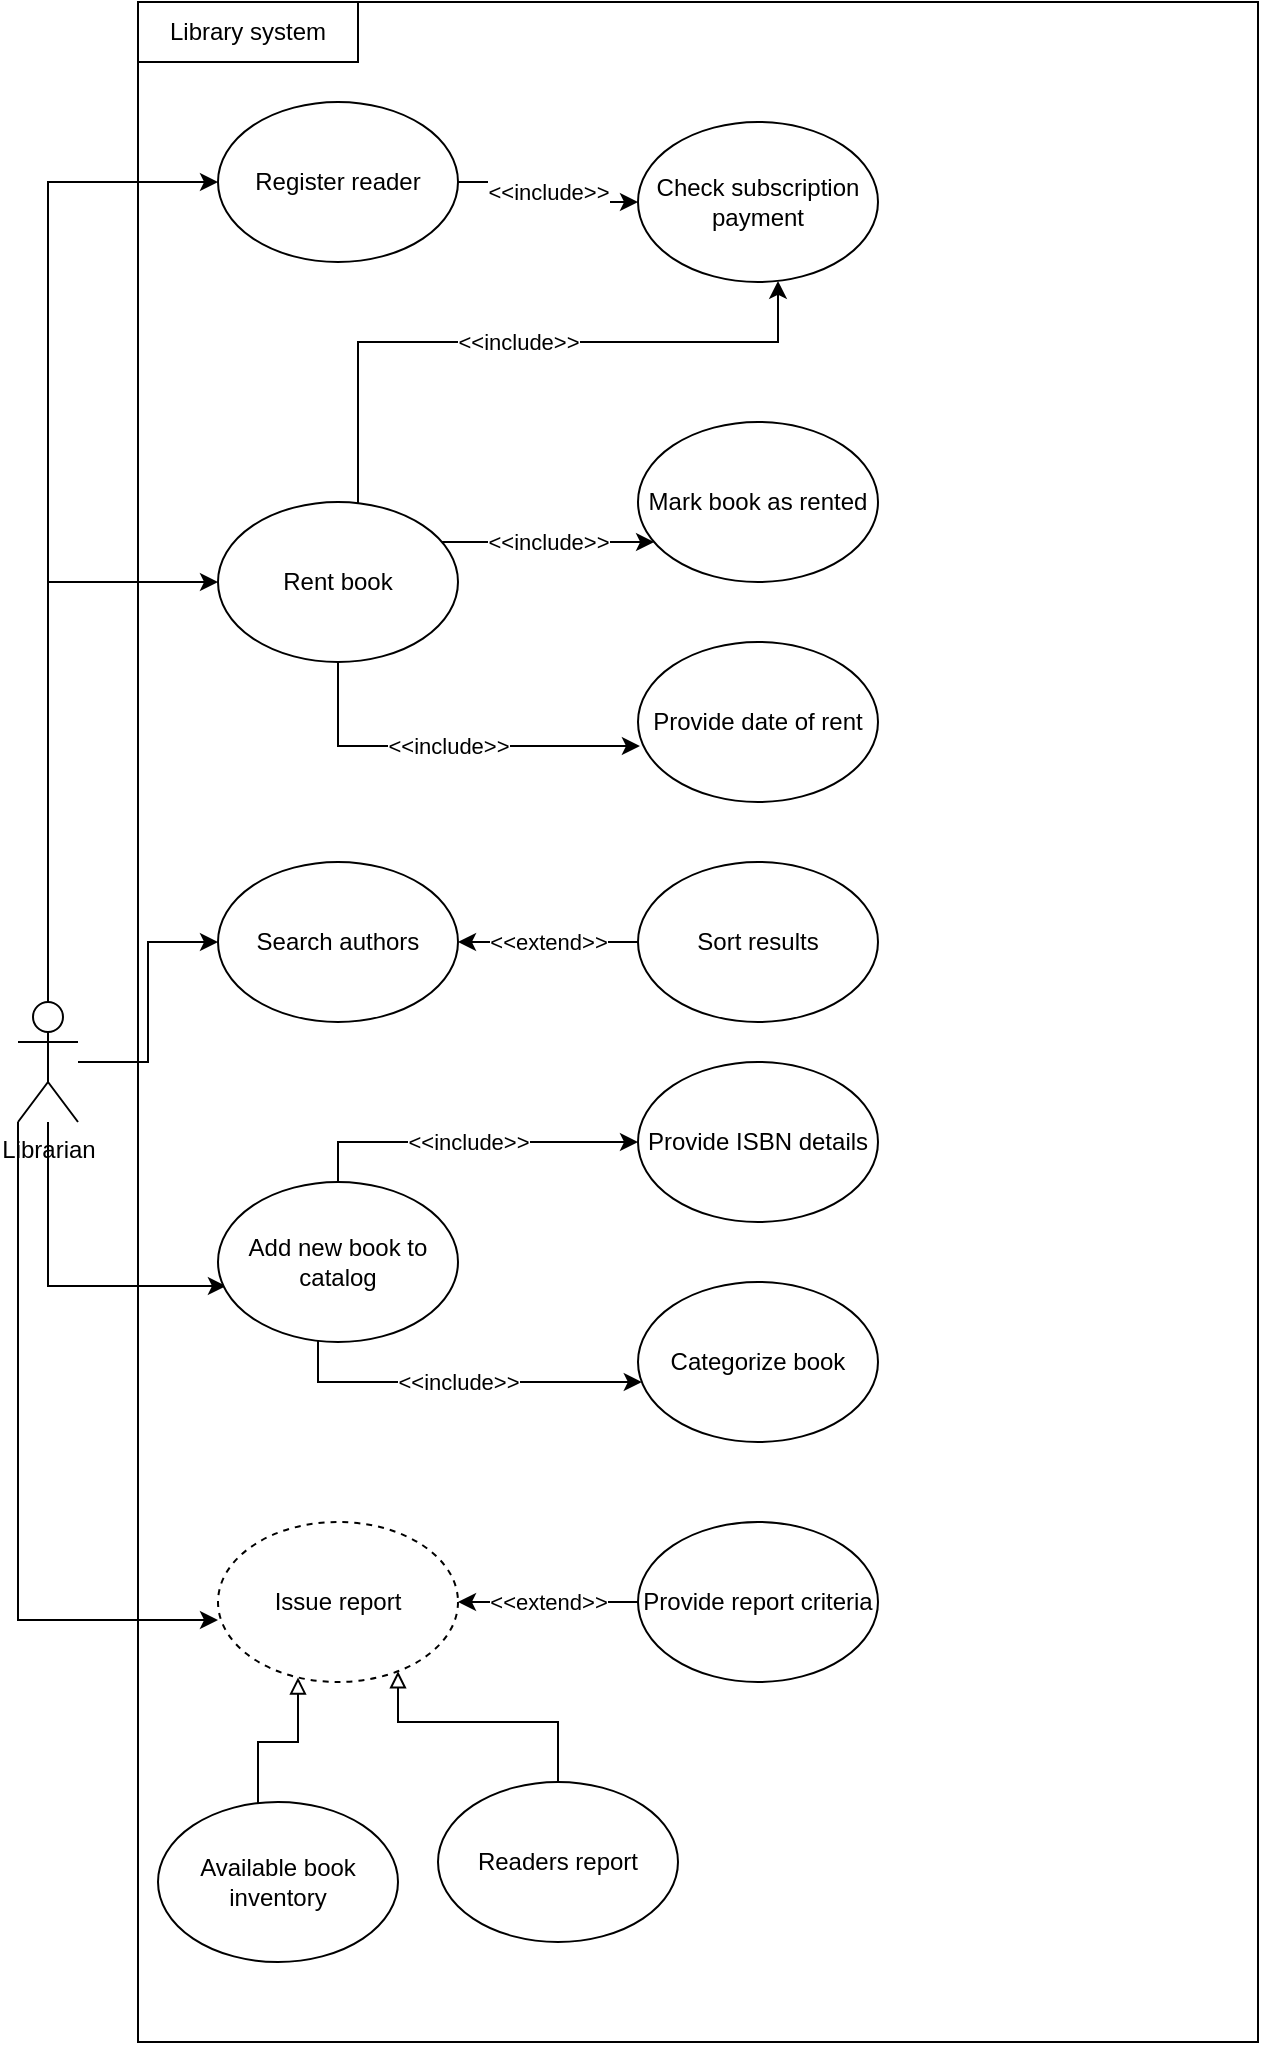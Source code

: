 <mxfile version="15.5.9"><diagram id="fwvCdL1692Xbh_qZWH8l" name="lab-01-use-case"><mxGraphModel dx="1422" dy="766" grid="1" gridSize="10" guides="1" tooltips="1" connect="1" arrows="1" fold="1" page="1" pageScale="1" pageWidth="850" pageHeight="1100" math="0" shadow="0"><root><mxCell id="0"/><mxCell id="1" parent="0"/><mxCell id="c_p8ajwpkvLLJaVQn7cA-1" value="" style="rounded=0;whiteSpace=wrap;html=1;" vertex="1" parent="1"><mxGeometry x="90" y="20" width="560" height="1020" as="geometry"/></mxCell><mxCell id="K0Y2ng4Hr_tqsVySQrhE-27" value="&amp;lt;&amp;lt;include&amp;gt;&amp;gt;" style="edgeStyle=orthogonalEdgeStyle;rounded=0;orthogonalLoop=1;jettySize=auto;html=1;" parent="1" source="K0Y2ng4Hr_tqsVySQrhE-3" target="K0Y2ng4Hr_tqsVySQrhE-26" edge="1"><mxGeometry relative="1" as="geometry"><Array as="points"><mxPoint x="270" y="290"/><mxPoint x="270" y="290"/></Array></mxGeometry></mxCell><mxCell id="K0Y2ng4Hr_tqsVySQrhE-51" value="&amp;lt;&amp;lt;include&amp;gt;&amp;gt;" style="edgeStyle=orthogonalEdgeStyle;rounded=0;orthogonalLoop=1;jettySize=auto;html=1;" parent="1" source="K0Y2ng4Hr_tqsVySQrhE-3" target="K0Y2ng4Hr_tqsVySQrhE-49" edge="1"><mxGeometry relative="1" as="geometry"><Array as="points"><mxPoint x="200" y="190"/><mxPoint x="410" y="190"/></Array></mxGeometry></mxCell><mxCell id="K0Y2ng4Hr_tqsVySQrhE-54" value="&amp;lt;&amp;lt;include&amp;gt;&amp;gt;" style="edgeStyle=orthogonalEdgeStyle;rounded=0;orthogonalLoop=1;jettySize=auto;html=1;entryX=0.008;entryY=0.65;entryDx=0;entryDy=0;entryPerimeter=0;" parent="1" source="K0Y2ng4Hr_tqsVySQrhE-3" target="K0Y2ng4Hr_tqsVySQrhE-55" edge="1"><mxGeometry relative="1" as="geometry"><mxPoint x="380" y="380" as="targetPoint"/><Array as="points"><mxPoint x="190" y="392"/></Array></mxGeometry></mxCell><mxCell id="K0Y2ng4Hr_tqsVySQrhE-3" value="Rent book" style="ellipse;whiteSpace=wrap;html=1;" parent="1" vertex="1"><mxGeometry x="130" y="270" width="120" height="80" as="geometry"/></mxCell><mxCell id="K0Y2ng4Hr_tqsVySQrhE-50" value="&amp;lt;&amp;lt;include&amp;gt;&amp;gt;" style="edgeStyle=orthogonalEdgeStyle;rounded=0;orthogonalLoop=1;jettySize=auto;html=1;" parent="1" source="K0Y2ng4Hr_tqsVySQrhE-6" target="K0Y2ng4Hr_tqsVySQrhE-49" edge="1"><mxGeometry relative="1" as="geometry"/></mxCell><mxCell id="K0Y2ng4Hr_tqsVySQrhE-6" value="Register reader" style="ellipse;whiteSpace=wrap;html=1;" parent="1" vertex="1"><mxGeometry x="130" y="70" width="120" height="80" as="geometry"/></mxCell><mxCell id="c_p8ajwpkvLLJaVQn7cA-3" style="edgeStyle=orthogonalEdgeStyle;rounded=0;orthogonalLoop=1;jettySize=auto;html=1;endArrow=classic;endFill=1;entryX=0;entryY=0.5;entryDx=0;entryDy=0;" edge="1" parent="1" source="K0Y2ng4Hr_tqsVySQrhE-8" target="K0Y2ng4Hr_tqsVySQrhE-6"><mxGeometry relative="1" as="geometry"><mxPoint x="60" y="350" as="targetPoint"/><Array as="points"><mxPoint x="45" y="110"/></Array></mxGeometry></mxCell><mxCell id="c_p8ajwpkvLLJaVQn7cA-4" style="edgeStyle=orthogonalEdgeStyle;rounded=0;orthogonalLoop=1;jettySize=auto;html=1;endArrow=classic;endFill=1;" edge="1" parent="1" source="K0Y2ng4Hr_tqsVySQrhE-8" target="K0Y2ng4Hr_tqsVySQrhE-3"><mxGeometry relative="1" as="geometry"><Array as="points"><mxPoint x="45" y="310"/></Array></mxGeometry></mxCell><mxCell id="c_p8ajwpkvLLJaVQn7cA-5" style="edgeStyle=orthogonalEdgeStyle;rounded=0;orthogonalLoop=1;jettySize=auto;html=1;entryX=0;entryY=0.5;entryDx=0;entryDy=0;endArrow=classic;endFill=1;" edge="1" parent="1" source="K0Y2ng4Hr_tqsVySQrhE-8" target="K0Y2ng4Hr_tqsVySQrhE-45"><mxGeometry relative="1" as="geometry"/></mxCell><mxCell id="c_p8ajwpkvLLJaVQn7cA-6" style="edgeStyle=orthogonalEdgeStyle;rounded=0;orthogonalLoop=1;jettySize=auto;html=1;entryX=0.033;entryY=0.65;entryDx=0;entryDy=0;entryPerimeter=0;endArrow=classic;endFill=1;" edge="1" parent="1" source="K0Y2ng4Hr_tqsVySQrhE-8" target="K0Y2ng4Hr_tqsVySQrhE-22"><mxGeometry relative="1" as="geometry"><Array as="points"><mxPoint x="45" y="662"/></Array></mxGeometry></mxCell><mxCell id="c_p8ajwpkvLLJaVQn7cA-7" style="edgeStyle=orthogonalEdgeStyle;rounded=0;orthogonalLoop=1;jettySize=auto;html=1;entryX=0;entryY=0.613;entryDx=0;entryDy=0;entryPerimeter=0;endArrow=classic;endFill=1;" edge="1" parent="1" source="K0Y2ng4Hr_tqsVySQrhE-8" target="K0Y2ng4Hr_tqsVySQrhE-9"><mxGeometry relative="1" as="geometry"><Array as="points"><mxPoint x="30" y="829"/></Array></mxGeometry></mxCell><mxCell id="K0Y2ng4Hr_tqsVySQrhE-8" value="Librarian" style="shape=umlActor;verticalLabelPosition=bottom;verticalAlign=top;html=1;outlineConnect=0;" parent="1" vertex="1"><mxGeometry x="30" y="520" width="30" height="60" as="geometry"/></mxCell><mxCell id="K0Y2ng4Hr_tqsVySQrhE-14" value="&amp;lt;&amp;lt;extend&amp;gt;&amp;gt;" style="edgeStyle=orthogonalEdgeStyle;rounded=0;orthogonalLoop=1;jettySize=auto;html=1;exitX=0;exitY=0.5;exitDx=0;exitDy=0;" parent="1" source="K0Y2ng4Hr_tqsVySQrhE-13" target="K0Y2ng4Hr_tqsVySQrhE-9" edge="1"><mxGeometry relative="1" as="geometry"><mxPoint x="440" y="840" as="sourcePoint"/><mxPoint x="262" y="840" as="targetPoint"/></mxGeometry></mxCell><mxCell id="K0Y2ng4Hr_tqsVySQrhE-59" style="edgeStyle=orthogonalEdgeStyle;rounded=0;orthogonalLoop=1;jettySize=auto;html=1;endArrow=block;endFill=0;" parent="1" source="K0Y2ng4Hr_tqsVySQrhE-57" target="K0Y2ng4Hr_tqsVySQrhE-9" edge="1"><mxGeometry relative="1" as="geometry"><Array as="points"><mxPoint x="300" y="880"/><mxPoint x="220" y="880"/></Array></mxGeometry></mxCell><mxCell id="K0Y2ng4Hr_tqsVySQrhE-9" value="Issue report" style="ellipse;whiteSpace=wrap;html=1;dashed=1;" parent="1" vertex="1"><mxGeometry x="130" y="780" width="120" height="80" as="geometry"/></mxCell><mxCell id="K0Y2ng4Hr_tqsVySQrhE-13" value="Provide report criteria" style="ellipse;whiteSpace=wrap;html=1;" parent="1" vertex="1"><mxGeometry x="340" y="780" width="120" height="80" as="geometry"/></mxCell><mxCell id="K0Y2ng4Hr_tqsVySQrhE-40" value="&amp;lt;&amp;lt;include&amp;gt;&amp;gt;" style="edgeStyle=orthogonalEdgeStyle;rounded=0;orthogonalLoop=1;jettySize=auto;html=1;" parent="1" source="K0Y2ng4Hr_tqsVySQrhE-22" target="K0Y2ng4Hr_tqsVySQrhE-39" edge="1"><mxGeometry relative="1" as="geometry"><Array as="points"><mxPoint x="190" y="590"/></Array></mxGeometry></mxCell><mxCell id="K0Y2ng4Hr_tqsVySQrhE-42" value="&amp;lt;&amp;lt;include&amp;gt;&amp;gt;" style="edgeStyle=orthogonalEdgeStyle;rounded=0;orthogonalLoop=1;jettySize=auto;html=1;" parent="1" source="K0Y2ng4Hr_tqsVySQrhE-22" target="K0Y2ng4Hr_tqsVySQrhE-41" edge="1"><mxGeometry relative="1" as="geometry"><mxPoint x="191" y="670" as="sourcePoint"/><mxPoint x="260" y="740" as="targetPoint"/><Array as="points"><mxPoint x="180" y="710"/></Array></mxGeometry></mxCell><mxCell id="K0Y2ng4Hr_tqsVySQrhE-22" value="Add new book to catalog" style="ellipse;whiteSpace=wrap;html=1;" parent="1" vertex="1"><mxGeometry x="130" y="610" width="120" height="80" as="geometry"/></mxCell><mxCell id="K0Y2ng4Hr_tqsVySQrhE-26" value="Mark book as rented" style="ellipse;whiteSpace=wrap;html=1;" parent="1" vertex="1"><mxGeometry x="340" y="230" width="120" height="80" as="geometry"/></mxCell><mxCell id="K0Y2ng4Hr_tqsVySQrhE-39" value="Provide ISBN details" style="ellipse;whiteSpace=wrap;html=1;" parent="1" vertex="1"><mxGeometry x="340" y="550" width="120" height="80" as="geometry"/></mxCell><mxCell id="K0Y2ng4Hr_tqsVySQrhE-41" value="Categorize book" style="ellipse;whiteSpace=wrap;html=1;" parent="1" vertex="1"><mxGeometry x="340" y="660" width="120" height="80" as="geometry"/></mxCell><mxCell id="K0Y2ng4Hr_tqsVySQrhE-48" value="&amp;lt;&amp;lt;extend&amp;gt;&amp;gt;" style="edgeStyle=orthogonalEdgeStyle;rounded=0;orthogonalLoop=1;jettySize=auto;html=1;" parent="1" source="K0Y2ng4Hr_tqsVySQrhE-47" target="K0Y2ng4Hr_tqsVySQrhE-45" edge="1"><mxGeometry relative="1" as="geometry"/></mxCell><mxCell id="K0Y2ng4Hr_tqsVySQrhE-45" value="Search authors" style="ellipse;whiteSpace=wrap;html=1;" parent="1" vertex="1"><mxGeometry x="130" y="450" width="120" height="80" as="geometry"/></mxCell><mxCell id="K0Y2ng4Hr_tqsVySQrhE-47" value="Sort results" style="ellipse;whiteSpace=wrap;html=1;" parent="1" vertex="1"><mxGeometry x="340" y="450" width="120" height="80" as="geometry"/></mxCell><mxCell id="K0Y2ng4Hr_tqsVySQrhE-49" value="Check subscription payment" style="ellipse;whiteSpace=wrap;html=1;" parent="1" vertex="1"><mxGeometry x="340" y="80" width="120" height="80" as="geometry"/></mxCell><mxCell id="K0Y2ng4Hr_tqsVySQrhE-55" value="Provide date of rent" style="ellipse;whiteSpace=wrap;html=1;" parent="1" vertex="1"><mxGeometry x="340" y="340" width="120" height="80" as="geometry"/></mxCell><mxCell id="K0Y2ng4Hr_tqsVySQrhE-58" style="edgeStyle=orthogonalEdgeStyle;rounded=0;orthogonalLoop=1;jettySize=auto;html=1;endArrow=block;endFill=0;" parent="1" source="K0Y2ng4Hr_tqsVySQrhE-56" target="K0Y2ng4Hr_tqsVySQrhE-9" edge="1"><mxGeometry relative="1" as="geometry"><Array as="points"><mxPoint x="150" y="890"/><mxPoint x="170" y="890"/></Array></mxGeometry></mxCell><mxCell id="K0Y2ng4Hr_tqsVySQrhE-56" value="Available book inventory" style="ellipse;whiteSpace=wrap;html=1;" parent="1" vertex="1"><mxGeometry x="100" y="920" width="120" height="80" as="geometry"/></mxCell><mxCell id="K0Y2ng4Hr_tqsVySQrhE-57" value="Readers report" style="ellipse;whiteSpace=wrap;html=1;" parent="1" vertex="1"><mxGeometry x="240" y="910" width="120" height="80" as="geometry"/></mxCell><mxCell id="c_p8ajwpkvLLJaVQn7cA-2" value="Library system" style="text;html=1;strokeColor=default;fillColor=none;align=center;verticalAlign=middle;whiteSpace=wrap;rounded=0;" vertex="1" parent="1"><mxGeometry x="90" y="20" width="110" height="30" as="geometry"/></mxCell></root></mxGraphModel></diagram></mxfile>